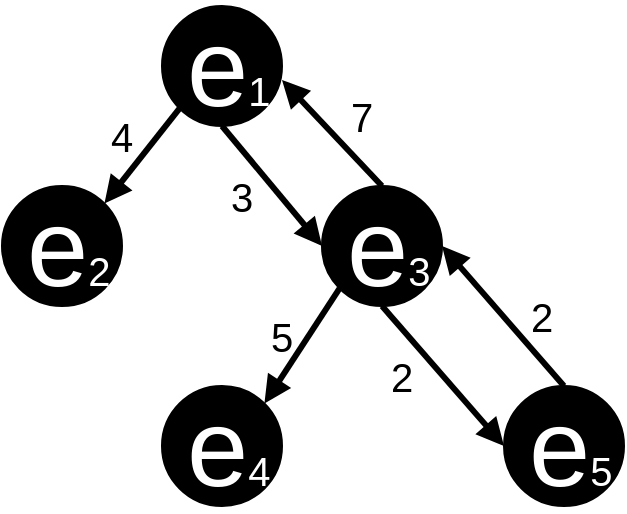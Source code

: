 <mxfile version="20.3.0" type="device"><diagram id="GtsB-jhFXhPnH5yx7eGV" name="Страница 1"><mxGraphModel dx="1422" dy="705" grid="1" gridSize="10" guides="1" tooltips="1" connect="1" arrows="1" fold="1" page="1" pageScale="1" pageWidth="450" pageHeight="400" math="0" shadow="0"><root><mxCell id="0"/><mxCell id="1" parent="0"/><mxCell id="EadP04PwVeOW2zSCT6ii-2" value="e&lt;font style=&quot;&quot; color=&quot;#ffffff&quot;&gt;&lt;font style=&quot;font-size: 55px;&quot;&gt;e&lt;/font&gt;&lt;font style=&quot;font-size: 20px;&quot;&gt;1&lt;/font&gt;&lt;/font&gt;" style="ellipse;whiteSpace=wrap;html=1;aspect=fixed;fillColor=#000000;" parent="1" vertex="1"><mxGeometry x="140" y="70" width="60" height="60" as="geometry"/></mxCell><mxCell id="EadP04PwVeOW2zSCT6ii-3" value="e&lt;font style=&quot;&quot; color=&quot;#ffffff&quot;&gt;&lt;font style=&quot;font-size: 55px;&quot;&gt;e&lt;/font&gt;&lt;font style=&quot;font-size: 20px;&quot;&gt;2&lt;/font&gt;&lt;/font&gt;" style="ellipse;whiteSpace=wrap;html=1;aspect=fixed;fillColor=#000000;" parent="1" vertex="1"><mxGeometry x="60" y="160" width="60" height="60" as="geometry"/></mxCell><mxCell id="EadP04PwVeOW2zSCT6ii-4" value="e&lt;font style=&quot;&quot; color=&quot;#ffffff&quot;&gt;&lt;font style=&quot;font-size: 55px;&quot;&gt;e&lt;/font&gt;&lt;font style=&quot;font-size: 20px;&quot;&gt;3&lt;/font&gt;&lt;/font&gt;" style="ellipse;whiteSpace=wrap;html=1;aspect=fixed;fillColor=#000000;" parent="1" vertex="1"><mxGeometry x="220" y="160" width="60" height="60" as="geometry"/></mxCell><mxCell id="EadP04PwVeOW2zSCT6ii-5" value="e&lt;font style=&quot;&quot; color=&quot;#ffffff&quot;&gt;&lt;font style=&quot;font-size: 55px;&quot;&gt;e&lt;/font&gt;&lt;font style=&quot;font-size: 20px;&quot;&gt;4&lt;/font&gt;&lt;/font&gt;" style="ellipse;whiteSpace=wrap;html=1;aspect=fixed;fillColor=#000000;" parent="1" vertex="1"><mxGeometry x="140" y="260" width="60" height="60" as="geometry"/></mxCell><mxCell id="EadP04PwVeOW2zSCT6ii-6" value="e&lt;font style=&quot;&quot; color=&quot;#ffffff&quot;&gt;&lt;font style=&quot;font-size: 55px;&quot;&gt;e&lt;/font&gt;&lt;font style=&quot;font-size: 20px;&quot;&gt;5&lt;/font&gt;&lt;/font&gt;" style="ellipse;whiteSpace=wrap;html=1;aspect=fixed;fillColor=#000000;" parent="1" vertex="1"><mxGeometry x="311" y="260" width="60" height="60" as="geometry"/></mxCell><mxCell id="EadP04PwVeOW2zSCT6ii-10" value="" style="endArrow=none;html=1;rounded=0;fontSize=20;fontColor=#FFFFFF;entryX=0.5;entryY=1;entryDx=0;entryDy=0;exitX=0;exitY=0.5;exitDx=0;exitDy=0;strokeWidth=3;startArrow=block;startFill=1;" parent="1" source="EadP04PwVeOW2zSCT6ii-4" target="EadP04PwVeOW2zSCT6ii-2" edge="1"><mxGeometry width="50" height="50" relative="1" as="geometry"><mxPoint x="260" y="270" as="sourcePoint"/><mxPoint x="310" y="220" as="targetPoint"/></mxGeometry></mxCell><mxCell id="EadP04PwVeOW2zSCT6ii-11" value="" style="endArrow=none;html=1;rounded=0;fontSize=20;fontColor=#FFFFFF;exitX=1;exitY=0;exitDx=0;exitDy=0;entryX=0;entryY=1;entryDx=0;entryDy=0;strokeWidth=3;startArrow=block;startFill=1;" parent="1" source="EadP04PwVeOW2zSCT6ii-3" target="EadP04PwVeOW2zSCT6ii-2" edge="1"><mxGeometry width="50" height="50" relative="1" as="geometry"><mxPoint x="260" y="270" as="sourcePoint"/><mxPoint x="310" y="220" as="targetPoint"/></mxGeometry></mxCell><mxCell id="EadP04PwVeOW2zSCT6ii-12" value="" style="endArrow=none;html=1;rounded=0;fontSize=20;fontColor=#FFFFFF;entryX=0;entryY=1;entryDx=0;entryDy=0;exitX=1;exitY=0;exitDx=0;exitDy=0;strokeWidth=3;startArrow=block;startFill=1;" parent="1" source="EadP04PwVeOW2zSCT6ii-5" target="EadP04PwVeOW2zSCT6ii-4" edge="1"><mxGeometry width="50" height="50" relative="1" as="geometry"><mxPoint x="260" y="270" as="sourcePoint"/><mxPoint x="310" y="220" as="targetPoint"/></mxGeometry></mxCell><mxCell id="EadP04PwVeOW2zSCT6ii-14" value="" style="endArrow=none;html=1;rounded=0;fontSize=20;fontColor=#FFFFFF;entryX=0.5;entryY=1;entryDx=0;entryDy=0;strokeWidth=3;startArrow=block;startFill=1;exitX=0;exitY=0.5;exitDx=0;exitDy=0;" parent="1" source="EadP04PwVeOW2zSCT6ii-6" target="EadP04PwVeOW2zSCT6ii-4" edge="1"><mxGeometry width="50" height="50" relative="1" as="geometry"><mxPoint x="300" y="290" as="sourcePoint"/><mxPoint x="310" y="220" as="targetPoint"/></mxGeometry></mxCell><mxCell id="EadP04PwVeOW2zSCT6ii-18" value="" style="endArrow=block;html=1;rounded=0;strokeWidth=3;fontSize=20;fontColor=#FFFFFF;entryX=1;entryY=0.617;entryDx=0;entryDy=0;entryPerimeter=0;exitX=0.5;exitY=0;exitDx=0;exitDy=0;endFill=1;" parent="1" source="EadP04PwVeOW2zSCT6ii-4" target="EadP04PwVeOW2zSCT6ii-2" edge="1"><mxGeometry width="50" height="50" relative="1" as="geometry"><mxPoint x="260" y="240" as="sourcePoint"/><mxPoint x="310" y="190" as="targetPoint"/></mxGeometry></mxCell><mxCell id="EadP04PwVeOW2zSCT6ii-19" value="" style="endArrow=none;html=1;rounded=0;strokeWidth=3;fontSize=20;fontColor=#FFFFFF;entryX=0.5;entryY=0;entryDx=0;entryDy=0;exitX=1;exitY=0.5;exitDx=0;exitDy=0;endFill=0;startArrow=block;startFill=1;" parent="1" source="EadP04PwVeOW2zSCT6ii-4" target="EadP04PwVeOW2zSCT6ii-6" edge="1"><mxGeometry width="50" height="50" relative="1" as="geometry"><mxPoint x="260" y="240" as="sourcePoint"/><mxPoint x="310" y="190" as="targetPoint"/></mxGeometry></mxCell><mxCell id="62G-dy9wkkAAVXufV6r7-1" value="4" style="text;html=1;strokeColor=none;fillColor=none;align=center;verticalAlign=middle;whiteSpace=wrap;rounded=0;fontSize=20;fontColor=#000000;" vertex="1" parent="1"><mxGeometry x="90" y="120" width="60" height="30" as="geometry"/></mxCell><mxCell id="62G-dy9wkkAAVXufV6r7-2" value="3" style="text;html=1;strokeColor=none;fillColor=none;align=center;verticalAlign=middle;whiteSpace=wrap;rounded=0;fontSize=20;fontColor=#000000;" vertex="1" parent="1"><mxGeometry x="150" y="150" width="60" height="30" as="geometry"/></mxCell><mxCell id="62G-dy9wkkAAVXufV6r7-3" value="7" style="text;html=1;strokeColor=none;fillColor=none;align=center;verticalAlign=middle;whiteSpace=wrap;rounded=0;fontSize=20;fontColor=#000000;" vertex="1" parent="1"><mxGeometry x="210" y="110" width="60" height="30" as="geometry"/></mxCell><mxCell id="62G-dy9wkkAAVXufV6r7-4" value="5" style="text;html=1;strokeColor=none;fillColor=none;align=center;verticalAlign=middle;whiteSpace=wrap;rounded=0;fontSize=20;fontColor=#000000;" vertex="1" parent="1"><mxGeometry x="170" y="220" width="60" height="30" as="geometry"/></mxCell><mxCell id="62G-dy9wkkAAVXufV6r7-5" value="2" style="text;html=1;strokeColor=none;fillColor=none;align=center;verticalAlign=middle;whiteSpace=wrap;rounded=0;fontSize=20;fontColor=#000000;" vertex="1" parent="1"><mxGeometry x="230" y="240" width="60" height="30" as="geometry"/></mxCell><mxCell id="62G-dy9wkkAAVXufV6r7-7" value="2" style="text;html=1;strokeColor=none;fillColor=none;align=center;verticalAlign=middle;whiteSpace=wrap;rounded=0;fontSize=20;fontColor=#000000;" vertex="1" parent="1"><mxGeometry x="300" y="210" width="60" height="30" as="geometry"/></mxCell></root></mxGraphModel></diagram></mxfile>